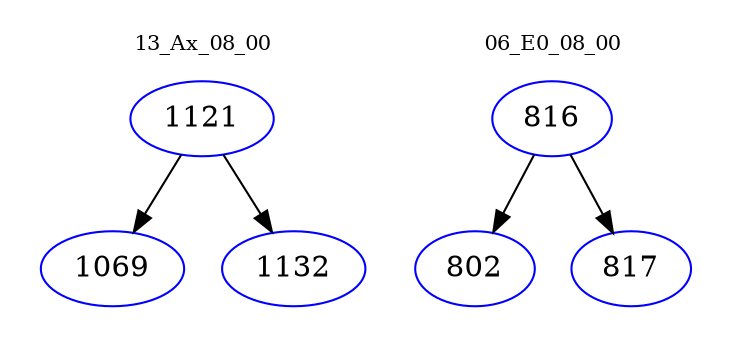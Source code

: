 digraph{
subgraph cluster_0 {
color = white
label = "13_Ax_08_00";
fontsize=10;
T0_1121 [label="1121", color="blue"]
T0_1121 -> T0_1069 [color="black"]
T0_1069 [label="1069", color="blue"]
T0_1121 -> T0_1132 [color="black"]
T0_1132 [label="1132", color="blue"]
}
subgraph cluster_1 {
color = white
label = "06_E0_08_00";
fontsize=10;
T1_816 [label="816", color="blue"]
T1_816 -> T1_802 [color="black"]
T1_802 [label="802", color="blue"]
T1_816 -> T1_817 [color="black"]
T1_817 [label="817", color="blue"]
}
}
